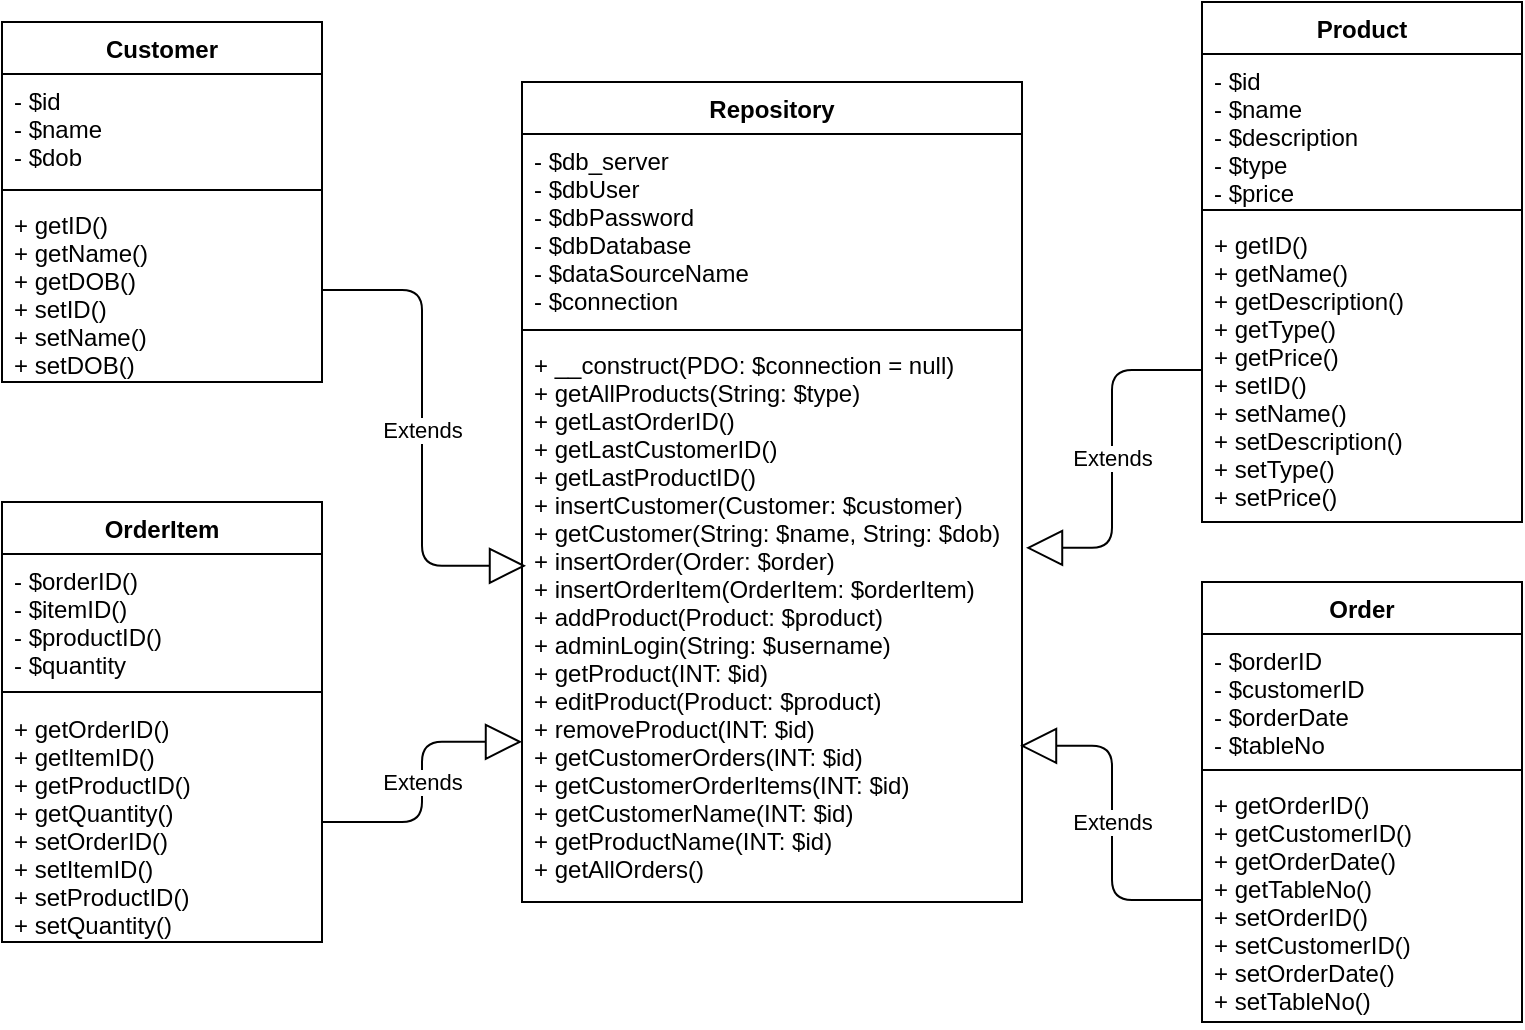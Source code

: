 <mxfile version="12.4.3" type="onedrive" pages="1"><diagram name="Page-1" id="c4acf3e9-155e-7222-9cf6-157b1a14988f"><mxGraphModel dx="1422" dy="762" grid="1" gridSize="10" guides="1" tooltips="1" connect="1" arrows="1" fold="1" page="1" pageScale="1" pageWidth="850" pageHeight="1100" background="#ffffff" math="0" shadow="0"><root><mxCell id="0"/><mxCell id="1" parent="0"/><mxCell id="odQml52CO1Wq2rz7XCHe-1" value="Repository" style="swimlane;fontStyle=1;align=center;verticalAlign=top;childLayout=stackLayout;horizontal=1;startSize=26;horizontalStack=0;resizeParent=1;resizeParentMax=0;resizeLast=0;collapsible=1;marginBottom=0;" parent="1" vertex="1"><mxGeometry x="300" y="110" width="250" height="410" as="geometry"><mxRectangle x="270" y="110" width="100" height="26" as="alternateBounds"/></mxGeometry></mxCell><mxCell id="odQml52CO1Wq2rz7XCHe-2" value="- $db_server&#10;- $dbUser&#10;- $dbPassword&#10;- $dbDatabase&#10;- $dataSourceName&#10;- $connection" style="text;strokeColor=none;fillColor=none;align=left;verticalAlign=top;spacingLeft=4;spacingRight=4;overflow=hidden;rotatable=0;points=[[0,0.5],[1,0.5]];portConstraint=eastwest;" parent="odQml52CO1Wq2rz7XCHe-1" vertex="1"><mxGeometry y="26" width="250" height="94" as="geometry"/></mxCell><mxCell id="odQml52CO1Wq2rz7XCHe-3" value="" style="line;strokeWidth=1;fillColor=none;align=left;verticalAlign=middle;spacingTop=-1;spacingLeft=3;spacingRight=3;rotatable=0;labelPosition=right;points=[];portConstraint=eastwest;" parent="odQml52CO1Wq2rz7XCHe-1" vertex="1"><mxGeometry y="120" width="250" height="8" as="geometry"/></mxCell><mxCell id="odQml52CO1Wq2rz7XCHe-4" value="+ __construct(PDO: $connection = null)&#10;+ getAllProducts(String: $type)&#10;+ getLastOrderID()&#10;+ getLastCustomerID()&#10;+ getLastProductID()&#10;+ insertCustomer(Customer: $customer)&#10;+ getCustomer(String: $name, String: $dob)&#10;+ insertOrder(Order: $order)&#10;+ insertOrderItem(OrderItem: $orderItem)&#10;+ addProduct(Product: $product)&#10;+ adminLogin(String: $username)&#10;+ getProduct(INT: $id)&#10;+ editProduct(Product: $product)&#10;+ removeProduct(INT: $id)&#10;+ getCustomerOrders(INT: $id)&#10;+ getCustomerOrderItems(INT: $id)&#10;+ getCustomerName(INT: $id)&#10;+ getProductName(INT: $id)&#10;+ getAllOrders()" style="text;strokeColor=none;fillColor=none;align=left;verticalAlign=top;spacingLeft=4;spacingRight=4;overflow=hidden;rotatable=0;points=[[0,0.5],[1,0.5]];portConstraint=eastwest;" parent="odQml52CO1Wq2rz7XCHe-1" vertex="1"><mxGeometry y="128" width="250" height="282" as="geometry"/></mxCell><mxCell id="odQml52CO1Wq2rz7XCHe-5" value="Order" style="swimlane;fontStyle=1;align=center;verticalAlign=top;childLayout=stackLayout;horizontal=1;startSize=26;horizontalStack=0;resizeParent=1;resizeParentMax=0;resizeLast=0;collapsible=1;marginBottom=0;" parent="1" vertex="1"><mxGeometry x="640" y="360" width="160" height="220" as="geometry"/></mxCell><mxCell id="odQml52CO1Wq2rz7XCHe-6" value="- $orderID&#10;- $customerID&#10;- $orderDate&#10;- $tableNo" style="text;strokeColor=none;fillColor=none;align=left;verticalAlign=top;spacingLeft=4;spacingRight=4;overflow=hidden;rotatable=0;points=[[0,0.5],[1,0.5]];portConstraint=eastwest;" parent="odQml52CO1Wq2rz7XCHe-5" vertex="1"><mxGeometry y="26" width="160" height="64" as="geometry"/></mxCell><mxCell id="odQml52CO1Wq2rz7XCHe-7" value="" style="line;strokeWidth=1;fillColor=none;align=left;verticalAlign=middle;spacingTop=-1;spacingLeft=3;spacingRight=3;rotatable=0;labelPosition=right;points=[];portConstraint=eastwest;" parent="odQml52CO1Wq2rz7XCHe-5" vertex="1"><mxGeometry y="90" width="160" height="8" as="geometry"/></mxCell><mxCell id="odQml52CO1Wq2rz7XCHe-8" value="+ getOrderID()&#10;+ getCustomerID()&#10;+ getOrderDate()&#10;+ getTableNo()&#10;+ setOrderID()&#10;+ setCustomerID()&#10;+ setOrderDate()&#10;+ setTableNo()" style="text;strokeColor=none;fillColor=none;align=left;verticalAlign=top;spacingLeft=4;spacingRight=4;overflow=hidden;rotatable=0;points=[[0,0.5],[1,0.5]];portConstraint=eastwest;" parent="odQml52CO1Wq2rz7XCHe-5" vertex="1"><mxGeometry y="98" width="160" height="122" as="geometry"/></mxCell><mxCell id="odQml52CO1Wq2rz7XCHe-9" value="OrderItem" style="swimlane;fontStyle=1;align=center;verticalAlign=top;childLayout=stackLayout;horizontal=1;startSize=26;horizontalStack=0;resizeParent=1;resizeParentMax=0;resizeLast=0;collapsible=1;marginBottom=0;" parent="1" vertex="1"><mxGeometry x="40" y="320" width="160" height="220" as="geometry"/></mxCell><mxCell id="odQml52CO1Wq2rz7XCHe-10" value="- $orderID()&#10;- $itemID()&#10;- $productID()&#10;- $quantity" style="text;strokeColor=none;fillColor=none;align=left;verticalAlign=top;spacingLeft=4;spacingRight=4;overflow=hidden;rotatable=0;points=[[0,0.5],[1,0.5]];portConstraint=eastwest;" parent="odQml52CO1Wq2rz7XCHe-9" vertex="1"><mxGeometry y="26" width="160" height="64" as="geometry"/></mxCell><mxCell id="odQml52CO1Wq2rz7XCHe-11" value="" style="line;strokeWidth=1;fillColor=none;align=left;verticalAlign=middle;spacingTop=-1;spacingLeft=3;spacingRight=3;rotatable=0;labelPosition=right;points=[];portConstraint=eastwest;" parent="odQml52CO1Wq2rz7XCHe-9" vertex="1"><mxGeometry y="90" width="160" height="10" as="geometry"/></mxCell><mxCell id="odQml52CO1Wq2rz7XCHe-12" value="+ getOrderID()&#10;+ getItemID()&#10;+ getProductID()&#10;+ getQuantity()&#10;+ setOrderID()&#10;+ setItemID()&#10;+ setProductID()&#10;+ setQuantity()" style="text;strokeColor=none;fillColor=none;align=left;verticalAlign=top;spacingLeft=4;spacingRight=4;overflow=hidden;rotatable=0;points=[[0,0.5],[1,0.5]];portConstraint=eastwest;" parent="odQml52CO1Wq2rz7XCHe-9" vertex="1"><mxGeometry y="100" width="160" height="120" as="geometry"/></mxCell><mxCell id="odQml52CO1Wq2rz7XCHe-13" value="Customer" style="swimlane;fontStyle=1;align=center;verticalAlign=top;childLayout=stackLayout;horizontal=1;startSize=26;horizontalStack=0;resizeParent=1;resizeParentMax=0;resizeLast=0;collapsible=1;marginBottom=0;" parent="1" vertex="1"><mxGeometry x="40" y="80" width="160" height="180" as="geometry"/></mxCell><mxCell id="odQml52CO1Wq2rz7XCHe-14" value="- $id&#10;- $name&#10;- $dob" style="text;strokeColor=none;fillColor=none;align=left;verticalAlign=top;spacingLeft=4;spacingRight=4;overflow=hidden;rotatable=0;points=[[0,0.5],[1,0.5]];portConstraint=eastwest;" parent="odQml52CO1Wq2rz7XCHe-13" vertex="1"><mxGeometry y="26" width="160" height="54" as="geometry"/></mxCell><mxCell id="odQml52CO1Wq2rz7XCHe-15" value="" style="line;strokeWidth=1;fillColor=none;align=left;verticalAlign=middle;spacingTop=-1;spacingLeft=3;spacingRight=3;rotatable=0;labelPosition=right;points=[];portConstraint=eastwest;" parent="odQml52CO1Wq2rz7XCHe-13" vertex="1"><mxGeometry y="80" width="160" height="8" as="geometry"/></mxCell><mxCell id="odQml52CO1Wq2rz7XCHe-16" value="+ getID()&#10;+ getName()&#10;+ getDOB()&#10;+ setID()&#10;+ setName()&#10;+ setDOB()" style="text;strokeColor=none;fillColor=none;align=left;verticalAlign=top;spacingLeft=4;spacingRight=4;overflow=hidden;rotatable=0;points=[[0,0.5],[1,0.5]];portConstraint=eastwest;" parent="odQml52CO1Wq2rz7XCHe-13" vertex="1"><mxGeometry y="88" width="160" height="92" as="geometry"/></mxCell><mxCell id="odQml52CO1Wq2rz7XCHe-17" value="Product" style="swimlane;fontStyle=1;align=center;verticalAlign=top;childLayout=stackLayout;horizontal=1;startSize=26;horizontalStack=0;resizeParent=1;resizeParentMax=0;resizeLast=0;collapsible=1;marginBottom=0;" parent="1" vertex="1"><mxGeometry x="640" y="70" width="160" height="260" as="geometry"/></mxCell><mxCell id="odQml52CO1Wq2rz7XCHe-18" value="- $id&#10;- $name&#10;- $description&#10;- $type&#10;- $price" style="text;strokeColor=none;fillColor=none;align=left;verticalAlign=top;spacingLeft=4;spacingRight=4;overflow=hidden;rotatable=0;points=[[0,0.5],[1,0.5]];portConstraint=eastwest;" parent="odQml52CO1Wq2rz7XCHe-17" vertex="1"><mxGeometry y="26" width="160" height="74" as="geometry"/></mxCell><mxCell id="odQml52CO1Wq2rz7XCHe-19" value="" style="line;strokeWidth=1;fillColor=none;align=left;verticalAlign=middle;spacingTop=-1;spacingLeft=3;spacingRight=3;rotatable=0;labelPosition=right;points=[];portConstraint=eastwest;" parent="odQml52CO1Wq2rz7XCHe-17" vertex="1"><mxGeometry y="100" width="160" height="8" as="geometry"/></mxCell><mxCell id="odQml52CO1Wq2rz7XCHe-20" value="+ getID()&#10;+ getName()&#10;+ getDescription()&#10;+ getType()&#10;+ getPrice()&#10;+ setID()&#10;+ setName()&#10;+ setDescription()&#10;+ setType()&#10;+ setPrice()" style="text;strokeColor=none;fillColor=none;align=left;verticalAlign=top;spacingLeft=4;spacingRight=4;overflow=hidden;rotatable=0;points=[[0,0.5],[1,0.5]];portConstraint=eastwest;" parent="odQml52CO1Wq2rz7XCHe-17" vertex="1"><mxGeometry y="108" width="160" height="152" as="geometry"/></mxCell><mxCell id="qIopxxRG8P7kJ-JeYqls-1" value="Extends" style="endArrow=block;endSize=16;endFill=0;html=1;exitX=1;exitY=0.5;exitDx=0;exitDy=0;entryX=0;entryY=0.716;entryDx=0;entryDy=0;entryPerimeter=0;edgeStyle=orthogonalEdgeStyle;" edge="1" parent="1" source="odQml52CO1Wq2rz7XCHe-12" target="odQml52CO1Wq2rz7XCHe-4"><mxGeometry width="160" relative="1" as="geometry"><mxPoint x="70" y="610" as="sourcePoint"/><mxPoint x="230" y="610" as="targetPoint"/></mxGeometry></mxCell><mxCell id="qIopxxRG8P7kJ-JeYqls-6" value="Extends" style="endArrow=block;endSize=16;endFill=0;html=1;exitX=1;exitY=0.5;exitDx=0;exitDy=0;entryX=0.008;entryY=0.404;entryDx=0;entryDy=0;entryPerimeter=0;edgeStyle=orthogonalEdgeStyle;" edge="1" parent="1" source="odQml52CO1Wq2rz7XCHe-16" target="odQml52CO1Wq2rz7XCHe-4"><mxGeometry width="160" relative="1" as="geometry"><mxPoint x="170" y="290" as="sourcePoint"/><mxPoint x="270" y="250" as="targetPoint"/></mxGeometry></mxCell><mxCell id="qIopxxRG8P7kJ-JeYqls-7" value="Extends" style="endArrow=block;endSize=16;endFill=0;html=1;exitX=0;exitY=0.5;exitDx=0;exitDy=0;entryX=0.996;entryY=0.723;entryDx=0;entryDy=0;entryPerimeter=0;edgeStyle=orthogonalEdgeStyle;" edge="1" parent="1" source="odQml52CO1Wq2rz7XCHe-8" target="odQml52CO1Wq2rz7XCHe-4"><mxGeometry width="160" relative="1" as="geometry"><mxPoint x="550" y="540" as="sourcePoint"/><mxPoint x="650" y="500" as="targetPoint"/></mxGeometry></mxCell><mxCell id="qIopxxRG8P7kJ-JeYqls-8" value="Extends" style="endArrow=block;endSize=16;endFill=0;html=1;exitX=0;exitY=0.5;exitDx=0;exitDy=0;entryX=1.008;entryY=0.372;entryDx=0;entryDy=0;entryPerimeter=0;edgeStyle=orthogonalEdgeStyle;" edge="1" parent="1" source="odQml52CO1Wq2rz7XCHe-20" target="odQml52CO1Wq2rz7XCHe-4"><mxGeometry width="160" relative="1" as="geometry"><mxPoint x="661" y="307" as="sourcePoint"/><mxPoint x="570" y="230" as="targetPoint"/></mxGeometry></mxCell></root></mxGraphModel></diagram></mxfile>